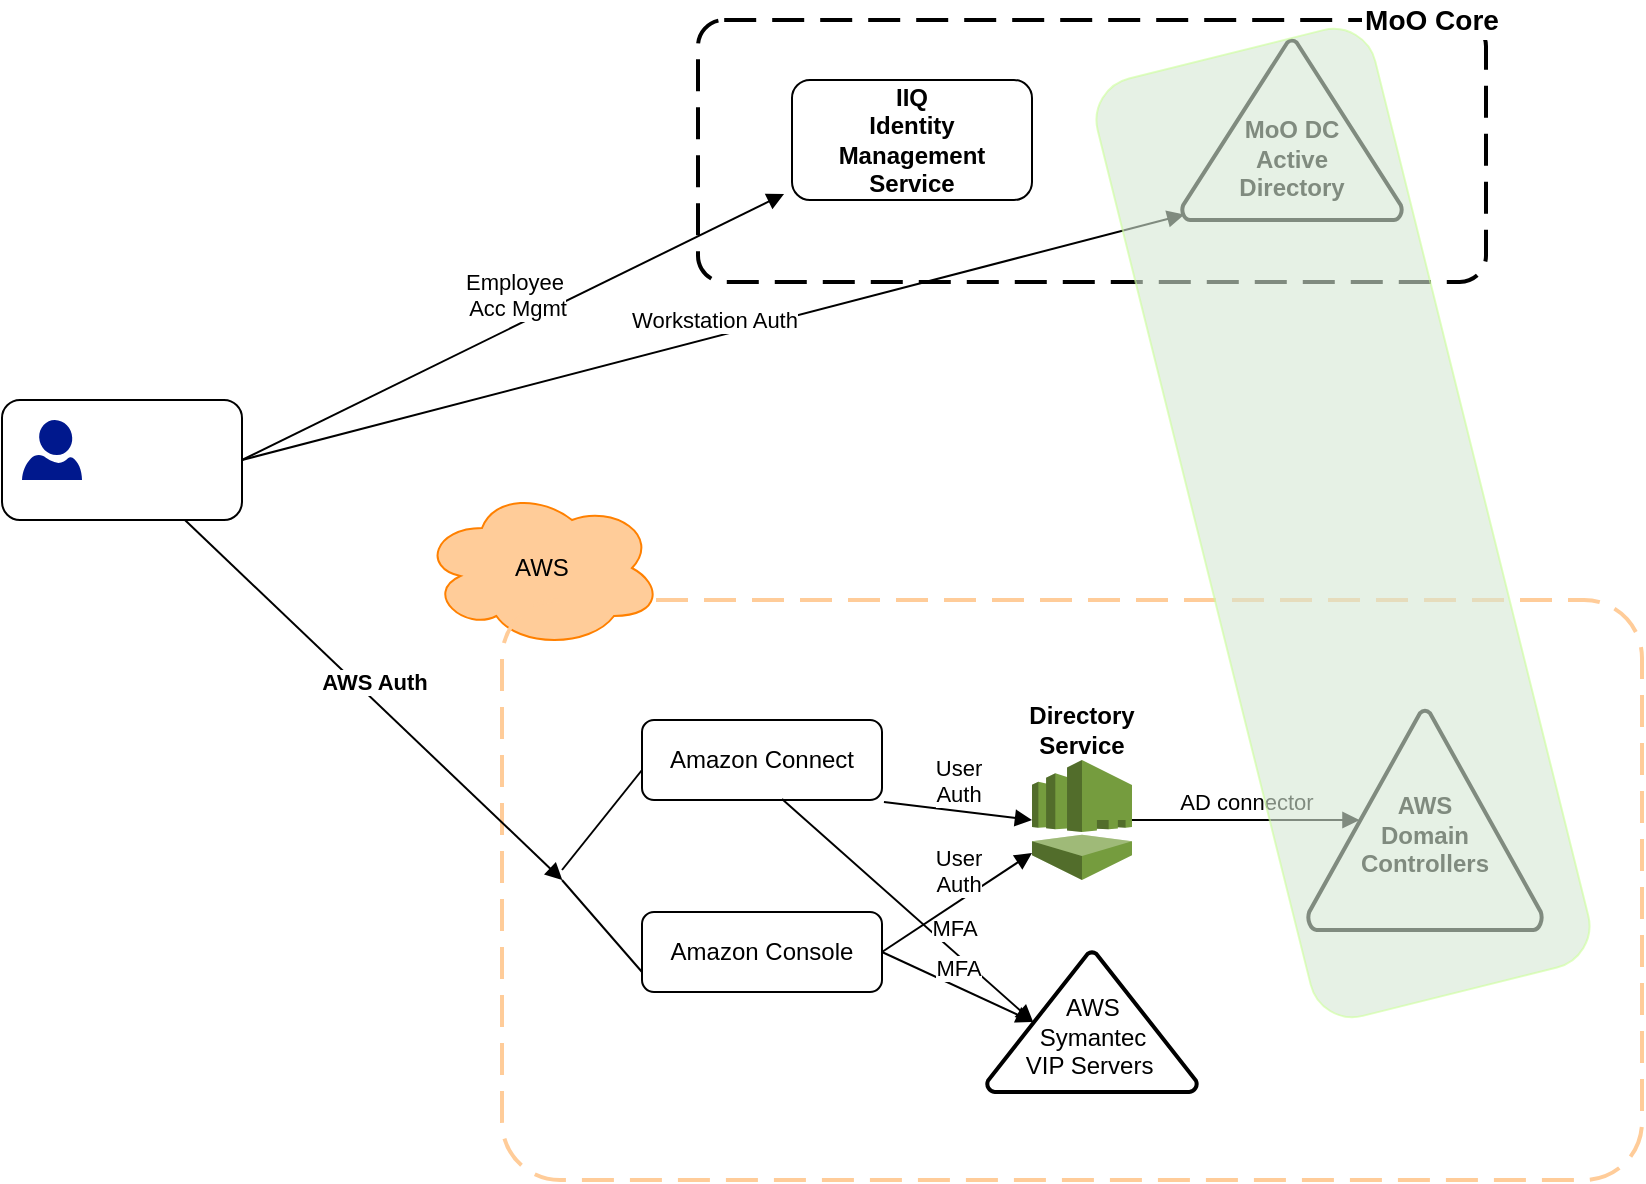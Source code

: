 <mxfile version="10.7.7" type="github"><diagram id="tBkBzJtOXNQ2c3Xsrb19" name="Page-1"><mxGraphModel dx="1394" dy="835" grid="1" gridSize="10" guides="1" tooltips="1" connect="1" arrows="1" fold="1" page="1" pageScale="1" pageWidth="850" pageHeight="1100" math="0" shadow="0"><root><mxCell id="0"/><mxCell id="1" parent="0"/><mxCell id="w9SsyMsLpn6KO6t5xG_H-1" value="" style="rounded=1;whiteSpace=wrap;html=1;" vertex="1" parent="1"><mxGeometry x="30" y="320" width="120" height="60" as="geometry"/></mxCell><mxCell id="w9SsyMsLpn6KO6t5xG_H-2" value="" style="shadow=0;dashed=0;html=1;strokeColor=none;shape=mxgraph.azure.user;fillColor=#00188D;" vertex="1" parent="1"><mxGeometry x="40" y="330" width="30" height="30" as="geometry"/></mxCell><mxCell id="w9SsyMsLpn6KO6t5xG_H-3" value="" style="shape=image;html=1;verticalAlign=top;verticalLabelPosition=bottom;labelBackgroundColor=#ffffff;imageAspect=0;aspect=fixed;image=https://cdn2.iconfinder.com/data/icons/picol-vector/32/computer-128.png" vertex="1" parent="1"><mxGeometry x="90" y="326" width="38" height="38" as="geometry"/></mxCell><mxCell id="w9SsyMsLpn6KO6t5xG_H-4" value="&lt;b&gt;IIQ&lt;br&gt;Identity Management&lt;br&gt;Service&lt;/b&gt;&lt;br&gt;" style="rounded=1;whiteSpace=wrap;html=1;" vertex="1" parent="1"><mxGeometry x="425" y="160" width="120" height="60" as="geometry"/></mxCell><mxCell id="w9SsyMsLpn6KO6t5xG_H-8" value="&lt;b&gt;&lt;br&gt;&lt;br&gt;MoO DC&lt;br&gt;Active&lt;br&gt;Directory&lt;/b&gt;&lt;br&gt;" style="strokeWidth=2;html=1;shape=mxgraph.flowchart.extract_or_measurement;whiteSpace=wrap;" vertex="1" parent="1"><mxGeometry x="620" y="140" width="110" height="90" as="geometry"/></mxCell><mxCell id="w9SsyMsLpn6KO6t5xG_H-12" value="AWS" style="ellipse;shape=cloud;whiteSpace=wrap;html=1;strokeColor=#FF8000;fillColor=#FFCC99;gradientColor=none;" vertex="1" parent="1"><mxGeometry x="240" y="364" width="120" height="80" as="geometry"/></mxCell><mxCell id="w9SsyMsLpn6KO6t5xG_H-15" value="" style="rounded=1;arcSize=10;dashed=1;strokeColor=#FFCC99;fillColor=none;gradientColor=none;dashPattern=8 4;strokeWidth=2;" vertex="1" parent="1"><mxGeometry x="280" y="420" width="570" height="290" as="geometry"/></mxCell><mxCell id="w9SsyMsLpn6KO6t5xG_H-17" value="Employee&lt;br&gt;&amp;nbsp;Acc Mgmt" style="html=1;verticalAlign=bottom;endArrow=block;entryX=-0.033;entryY=0.95;entryDx=0;entryDy=0;entryPerimeter=0;exitX=1;exitY=0.5;exitDx=0;exitDy=0;" edge="1" parent="1" source="w9SsyMsLpn6KO6t5xG_H-1" target="w9SsyMsLpn6KO6t5xG_H-4"><mxGeometry width="80" relative="1" as="geometry"><mxPoint x="160" y="340" as="sourcePoint"/><mxPoint x="480" y="280" as="targetPoint"/></mxGeometry></mxCell><mxCell id="w9SsyMsLpn6KO6t5xG_H-18" value="Workstation Auth" style="html=1;verticalAlign=bottom;endArrow=block;entryX=0.01;entryY=0.97;entryDx=0;entryDy=0;entryPerimeter=0;exitX=1;exitY=0.5;exitDx=0;exitDy=0;" edge="1" parent="1" source="w9SsyMsLpn6KO6t5xG_H-1" target="w9SsyMsLpn6KO6t5xG_H-8"><mxGeometry width="80" relative="1" as="geometry"><mxPoint x="160" y="344" as="sourcePoint"/><mxPoint x="670" y="240" as="targetPoint"/></mxGeometry></mxCell><mxCell id="w9SsyMsLpn6KO6t5xG_H-19" value="Amazon Connect" style="rounded=1;whiteSpace=wrap;html=1;strokeColor=#000000;fillColor=none;gradientColor=none;" vertex="1" parent="1"><mxGeometry x="350" y="480" width="120" height="40" as="geometry"/></mxCell><mxCell id="w9SsyMsLpn6KO6t5xG_H-20" value="Amazon Console" style="rounded=1;whiteSpace=wrap;html=1;strokeColor=#000000;fillColor=none;gradientColor=none;" vertex="1" parent="1"><mxGeometry x="350" y="576" width="120" height="40" as="geometry"/></mxCell><mxCell id="w9SsyMsLpn6KO6t5xG_H-23" value="" style="outlineConnect=0;dashed=0;verticalLabelPosition=bottom;verticalAlign=top;align=center;html=1;shape=mxgraph.aws3.directory_service;fillColor=#759C3E;gradientColor=none;strokeColor=#000000;" vertex="1" parent="1"><mxGeometry x="545" y="500" width="50" height="60" as="geometry"/></mxCell><mxCell id="w9SsyMsLpn6KO6t5xG_H-24" value="&lt;br&gt;AWS&lt;br&gt;Symantec&lt;br&gt;VIP Servers&amp;nbsp;" style="strokeWidth=2;html=1;shape=mxgraph.flowchart.extract_or_measurement;whiteSpace=wrap;fillColor=none;gradientColor=none;" vertex="1" parent="1"><mxGeometry x="522.5" y="596" width="105" height="70" as="geometry"/></mxCell><mxCell id="w9SsyMsLpn6KO6t5xG_H-25" value="&lt;b&gt;Directory Service&lt;/b&gt;" style="text;html=1;strokeColor=none;fillColor=none;align=center;verticalAlign=middle;whiteSpace=wrap;rounded=0;" vertex="1" parent="1"><mxGeometry x="550" y="475" width="40" height="20" as="geometry"/></mxCell><mxCell id="w9SsyMsLpn6KO6t5xG_H-26" value="&lt;b&gt;&lt;br&gt;&lt;br&gt;AWS&lt;br&gt;Domain&lt;br&gt;Controllers&lt;br&gt;&lt;/b&gt;&lt;br&gt;" style="strokeWidth=2;html=1;shape=mxgraph.flowchart.extract_or_measurement;whiteSpace=wrap;fillColor=none;gradientColor=none;" vertex="1" parent="1"><mxGeometry x="683" y="475" width="117" height="110" as="geometry"/></mxCell><mxCell id="w9SsyMsLpn6KO6t5xG_H-28" value="AD connector" style="html=1;verticalAlign=bottom;endArrow=block;entryX=0.22;entryY=0.5;entryDx=0;entryDy=0;entryPerimeter=0;exitX=1;exitY=0.5;exitDx=0;exitDy=0;exitPerimeter=0;" edge="1" parent="1" source="w9SsyMsLpn6KO6t5xG_H-23" target="w9SsyMsLpn6KO6t5xG_H-26"><mxGeometry width="80" relative="1" as="geometry"><mxPoint x="500" y="500" as="sourcePoint"/><mxPoint x="580" y="500" as="targetPoint"/></mxGeometry></mxCell><mxCell id="w9SsyMsLpn6KO6t5xG_H-29" value="User &lt;br&gt;Auth" style="html=1;verticalAlign=bottom;endArrow=block;entryX=0;entryY=0.5;entryDx=0;entryDy=0;entryPerimeter=0;exitX=1.008;exitY=1.025;exitDx=0;exitDy=0;exitPerimeter=0;" edge="1" parent="1" source="w9SsyMsLpn6KO6t5xG_H-19" target="w9SsyMsLpn6KO6t5xG_H-23"><mxGeometry width="80" relative="1" as="geometry"><mxPoint x="420" y="490" as="sourcePoint"/><mxPoint x="500" y="490" as="targetPoint"/></mxGeometry></mxCell><mxCell id="w9SsyMsLpn6KO6t5xG_H-30" value="MFA" style="html=1;verticalAlign=bottom;endArrow=block;entryX=0.22;entryY=0.5;entryDx=0;entryDy=0;entryPerimeter=0;" edge="1" parent="1" target="w9SsyMsLpn6KO6t5xG_H-24"><mxGeometry x="0.349" y="2" width="80" relative="1" as="geometry"><mxPoint x="420" y="519.5" as="sourcePoint"/><mxPoint x="500" y="519.5" as="targetPoint"/><mxPoint as="offset"/></mxGeometry></mxCell><mxCell id="w9SsyMsLpn6KO6t5xG_H-31" value="User&lt;br&gt;Auth&lt;br&gt;" style="html=1;verticalAlign=bottom;endArrow=block;exitX=1;exitY=0.5;exitDx=0;exitDy=0;" edge="1" parent="1" source="w9SsyMsLpn6KO6t5xG_H-20" target="w9SsyMsLpn6KO6t5xG_H-23"><mxGeometry width="80" relative="1" as="geometry"><mxPoint x="420" y="580" as="sourcePoint"/><mxPoint x="500" y="580" as="targetPoint"/></mxGeometry></mxCell><mxCell id="w9SsyMsLpn6KO6t5xG_H-32" value="MFA" style="html=1;verticalAlign=bottom;endArrow=block;exitX=1;exitY=0.5;exitDx=0;exitDy=0;entryX=0.22;entryY=0.5;entryDx=0;entryDy=0;entryPerimeter=0;" edge="1" parent="1" source="w9SsyMsLpn6KO6t5xG_H-20" target="w9SsyMsLpn6KO6t5xG_H-24"><mxGeometry width="80" relative="1" as="geometry"><mxPoint x="410" y="620" as="sourcePoint"/><mxPoint x="490" y="620" as="targetPoint"/></mxGeometry></mxCell><mxCell id="w9SsyMsLpn6KO6t5xG_H-34" value="&lt;b&gt;AWS Auth&lt;/b&gt;" style="html=1;verticalAlign=bottom;endArrow=block;entryX=0.053;entryY=0.483;entryDx=0;entryDy=0;entryPerimeter=0;" edge="1" parent="1" source="w9SsyMsLpn6KO6t5xG_H-1" target="w9SsyMsLpn6KO6t5xG_H-15"><mxGeometry width="80" relative="1" as="geometry"><mxPoint x="150" y="350" as="sourcePoint"/><mxPoint x="170" y="560" as="targetPoint"/></mxGeometry></mxCell><mxCell id="w9SsyMsLpn6KO6t5xG_H-43" value="" style="endArrow=none;html=1;" edge="1" parent="1"><mxGeometry width="50" height="50" relative="1" as="geometry"><mxPoint x="310" y="555" as="sourcePoint"/><mxPoint x="350" y="505" as="targetPoint"/></mxGeometry></mxCell><mxCell id="w9SsyMsLpn6KO6t5xG_H-44" value="" style="endArrow=none;html=1;exitX=0;exitY=0.75;exitDx=0;exitDy=0;" edge="1" parent="1" source="w9SsyMsLpn6KO6t5xG_H-20"><mxGeometry width="50" height="50" relative="1" as="geometry"><mxPoint x="350" y="626" as="sourcePoint"/><mxPoint x="310" y="560" as="targetPoint"/></mxGeometry></mxCell><mxCell id="w9SsyMsLpn6KO6t5xG_H-45" value="" style="rounded=1;arcSize=10;dashed=1;strokeColor=#000000;fillColor=none;gradientColor=none;dashPattern=8 4;strokeWidth=2;" vertex="1" parent="1"><mxGeometry x="378" y="130" width="394" height="131" as="geometry"/></mxCell><mxCell id="w9SsyMsLpn6KO6t5xG_H-46" value="&lt;b&gt;&lt;font style=&quot;font-size: 14px&quot;&gt;MoO Core&lt;/font&gt;&lt;/b&gt;" style="text;html=1;strokeColor=none;fillColor=#ffffff;align=center;verticalAlign=middle;whiteSpace=wrap;rounded=0;" vertex="1" parent="1"><mxGeometry x="710" y="120" width="70" height="20" as="geometry"/></mxCell><mxCell id="w9SsyMsLpn6KO6t5xG_H-47" value="" style="rounded=1;whiteSpace=wrap;html=1;strokeColor=#CCFF99;fillColor=#D5E8D4;gradientColor=none;rotation=-14;opacity=60;" vertex="1" parent="1"><mxGeometry x="629" y="140" width="143" height="483" as="geometry"/></mxCell></root></mxGraphModel></diagram></mxfile>